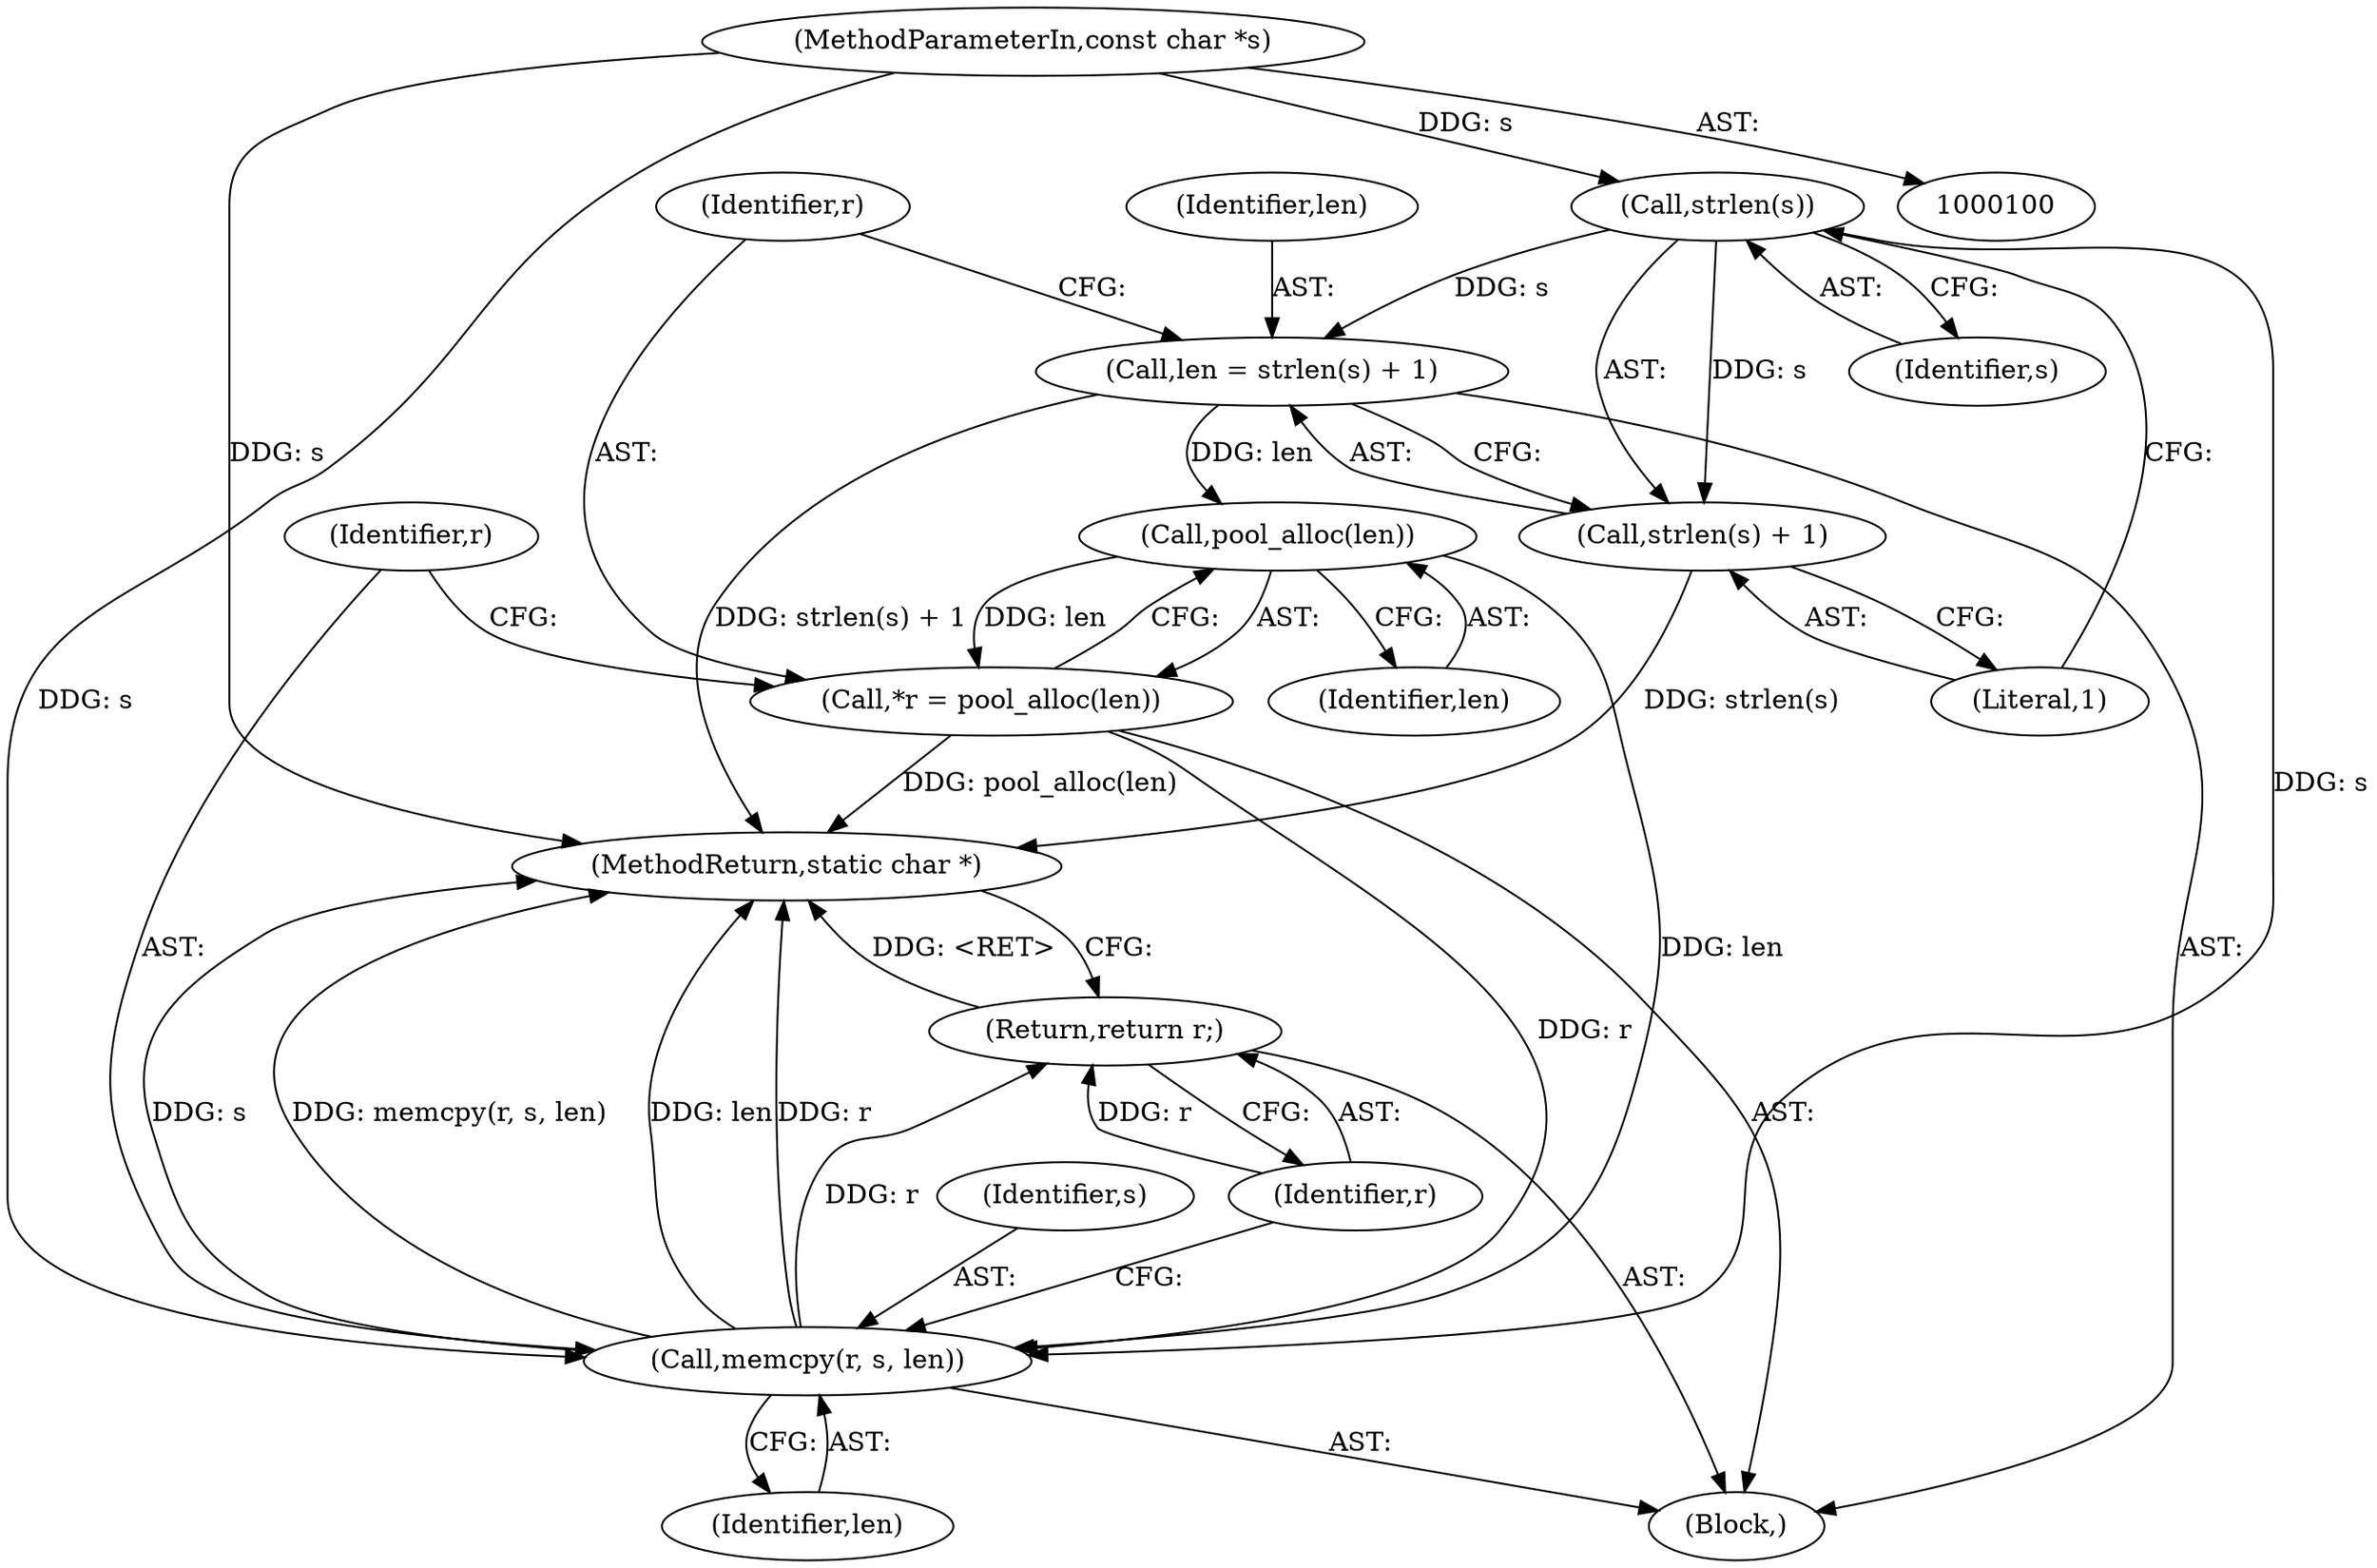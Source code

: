 digraph "0_git_34fa79a6cde56d6d428ab0d3160cb094ebad3305@API" {
"1000107" [label="(Call,strlen(s))"];
"1000101" [label="(MethodParameterIn,const char *s)"];
"1000104" [label="(Call,len = strlen(s) + 1)"];
"1000113" [label="(Call,pool_alloc(len))"];
"1000111" [label="(Call,*r = pool_alloc(len))"];
"1000115" [label="(Call,memcpy(r, s, len))"];
"1000119" [label="(Return,return r;)"];
"1000106" [label="(Call,strlen(s) + 1)"];
"1000104" [label="(Call,len = strlen(s) + 1)"];
"1000109" [label="(Literal,1)"];
"1000102" [label="(Block,)"];
"1000106" [label="(Call,strlen(s) + 1)"];
"1000118" [label="(Identifier,len)"];
"1000117" [label="(Identifier,s)"];
"1000105" [label="(Identifier,len)"];
"1000112" [label="(Identifier,r)"];
"1000111" [label="(Call,*r = pool_alloc(len))"];
"1000113" [label="(Call,pool_alloc(len))"];
"1000120" [label="(Identifier,r)"];
"1000119" [label="(Return,return r;)"];
"1000101" [label="(MethodParameterIn,const char *s)"];
"1000121" [label="(MethodReturn,static char *)"];
"1000108" [label="(Identifier,s)"];
"1000116" [label="(Identifier,r)"];
"1000114" [label="(Identifier,len)"];
"1000107" [label="(Call,strlen(s))"];
"1000115" [label="(Call,memcpy(r, s, len))"];
"1000107" -> "1000106"  [label="AST: "];
"1000107" -> "1000108"  [label="CFG: "];
"1000108" -> "1000107"  [label="AST: "];
"1000109" -> "1000107"  [label="CFG: "];
"1000107" -> "1000104"  [label="DDG: s"];
"1000107" -> "1000106"  [label="DDG: s"];
"1000101" -> "1000107"  [label="DDG: s"];
"1000107" -> "1000115"  [label="DDG: s"];
"1000101" -> "1000100"  [label="AST: "];
"1000101" -> "1000121"  [label="DDG: s"];
"1000101" -> "1000115"  [label="DDG: s"];
"1000104" -> "1000102"  [label="AST: "];
"1000104" -> "1000106"  [label="CFG: "];
"1000105" -> "1000104"  [label="AST: "];
"1000106" -> "1000104"  [label="AST: "];
"1000112" -> "1000104"  [label="CFG: "];
"1000104" -> "1000121"  [label="DDG: strlen(s) + 1"];
"1000104" -> "1000113"  [label="DDG: len"];
"1000113" -> "1000111"  [label="AST: "];
"1000113" -> "1000114"  [label="CFG: "];
"1000114" -> "1000113"  [label="AST: "];
"1000111" -> "1000113"  [label="CFG: "];
"1000113" -> "1000111"  [label="DDG: len"];
"1000113" -> "1000115"  [label="DDG: len"];
"1000111" -> "1000102"  [label="AST: "];
"1000112" -> "1000111"  [label="AST: "];
"1000116" -> "1000111"  [label="CFG: "];
"1000111" -> "1000121"  [label="DDG: pool_alloc(len)"];
"1000111" -> "1000115"  [label="DDG: r"];
"1000115" -> "1000102"  [label="AST: "];
"1000115" -> "1000118"  [label="CFG: "];
"1000116" -> "1000115"  [label="AST: "];
"1000117" -> "1000115"  [label="AST: "];
"1000118" -> "1000115"  [label="AST: "];
"1000120" -> "1000115"  [label="CFG: "];
"1000115" -> "1000121"  [label="DDG: s"];
"1000115" -> "1000121"  [label="DDG: memcpy(r, s, len)"];
"1000115" -> "1000121"  [label="DDG: len"];
"1000115" -> "1000121"  [label="DDG: r"];
"1000115" -> "1000119"  [label="DDG: r"];
"1000119" -> "1000102"  [label="AST: "];
"1000119" -> "1000120"  [label="CFG: "];
"1000120" -> "1000119"  [label="AST: "];
"1000121" -> "1000119"  [label="CFG: "];
"1000119" -> "1000121"  [label="DDG: <RET>"];
"1000120" -> "1000119"  [label="DDG: r"];
"1000106" -> "1000109"  [label="CFG: "];
"1000109" -> "1000106"  [label="AST: "];
"1000106" -> "1000121"  [label="DDG: strlen(s)"];
}
